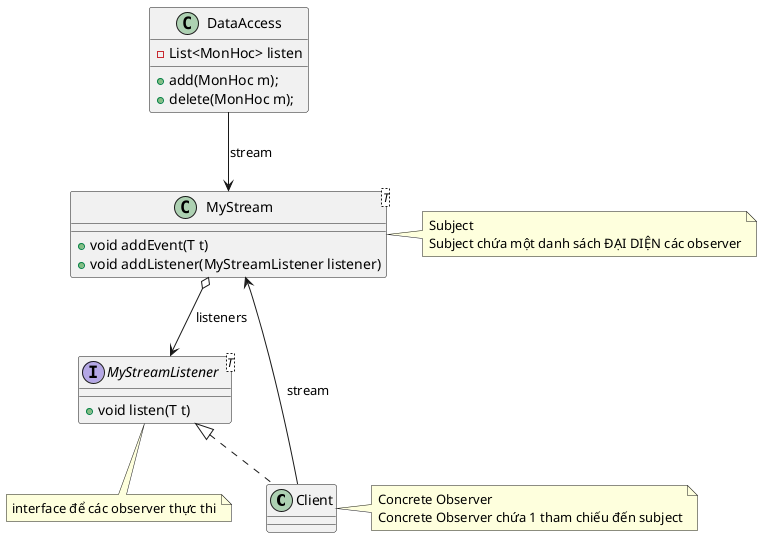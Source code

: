 @startuml

class Client
class MyStream<T>{
    +void addEvent(T t)
    +void addListener(MyStreamListener listener)
}
interface MyStreamListener<T>{
    +void listen(T t)
}

class DataAccess{
    - List<MonHoc> listen
    + add(MonHoc m);
    + delete(MonHoc m);
}
MyStreamListener <|.. Client
MyStream o--> MyStreamListener : listeners
Client --> MyStream : stream
DataAccess --> MyStream:stream

note right of MyStream
    Subject
    Subject chứa một danh sách ĐẠI DIỆN các observer
end note

note right of Client
    Concrete Observer
    Concrete Observer chứa 1 tham chiếu đến subject
end note

note bottom of MyStreamListener
    interface để các observer thực thi
end note

@enduml